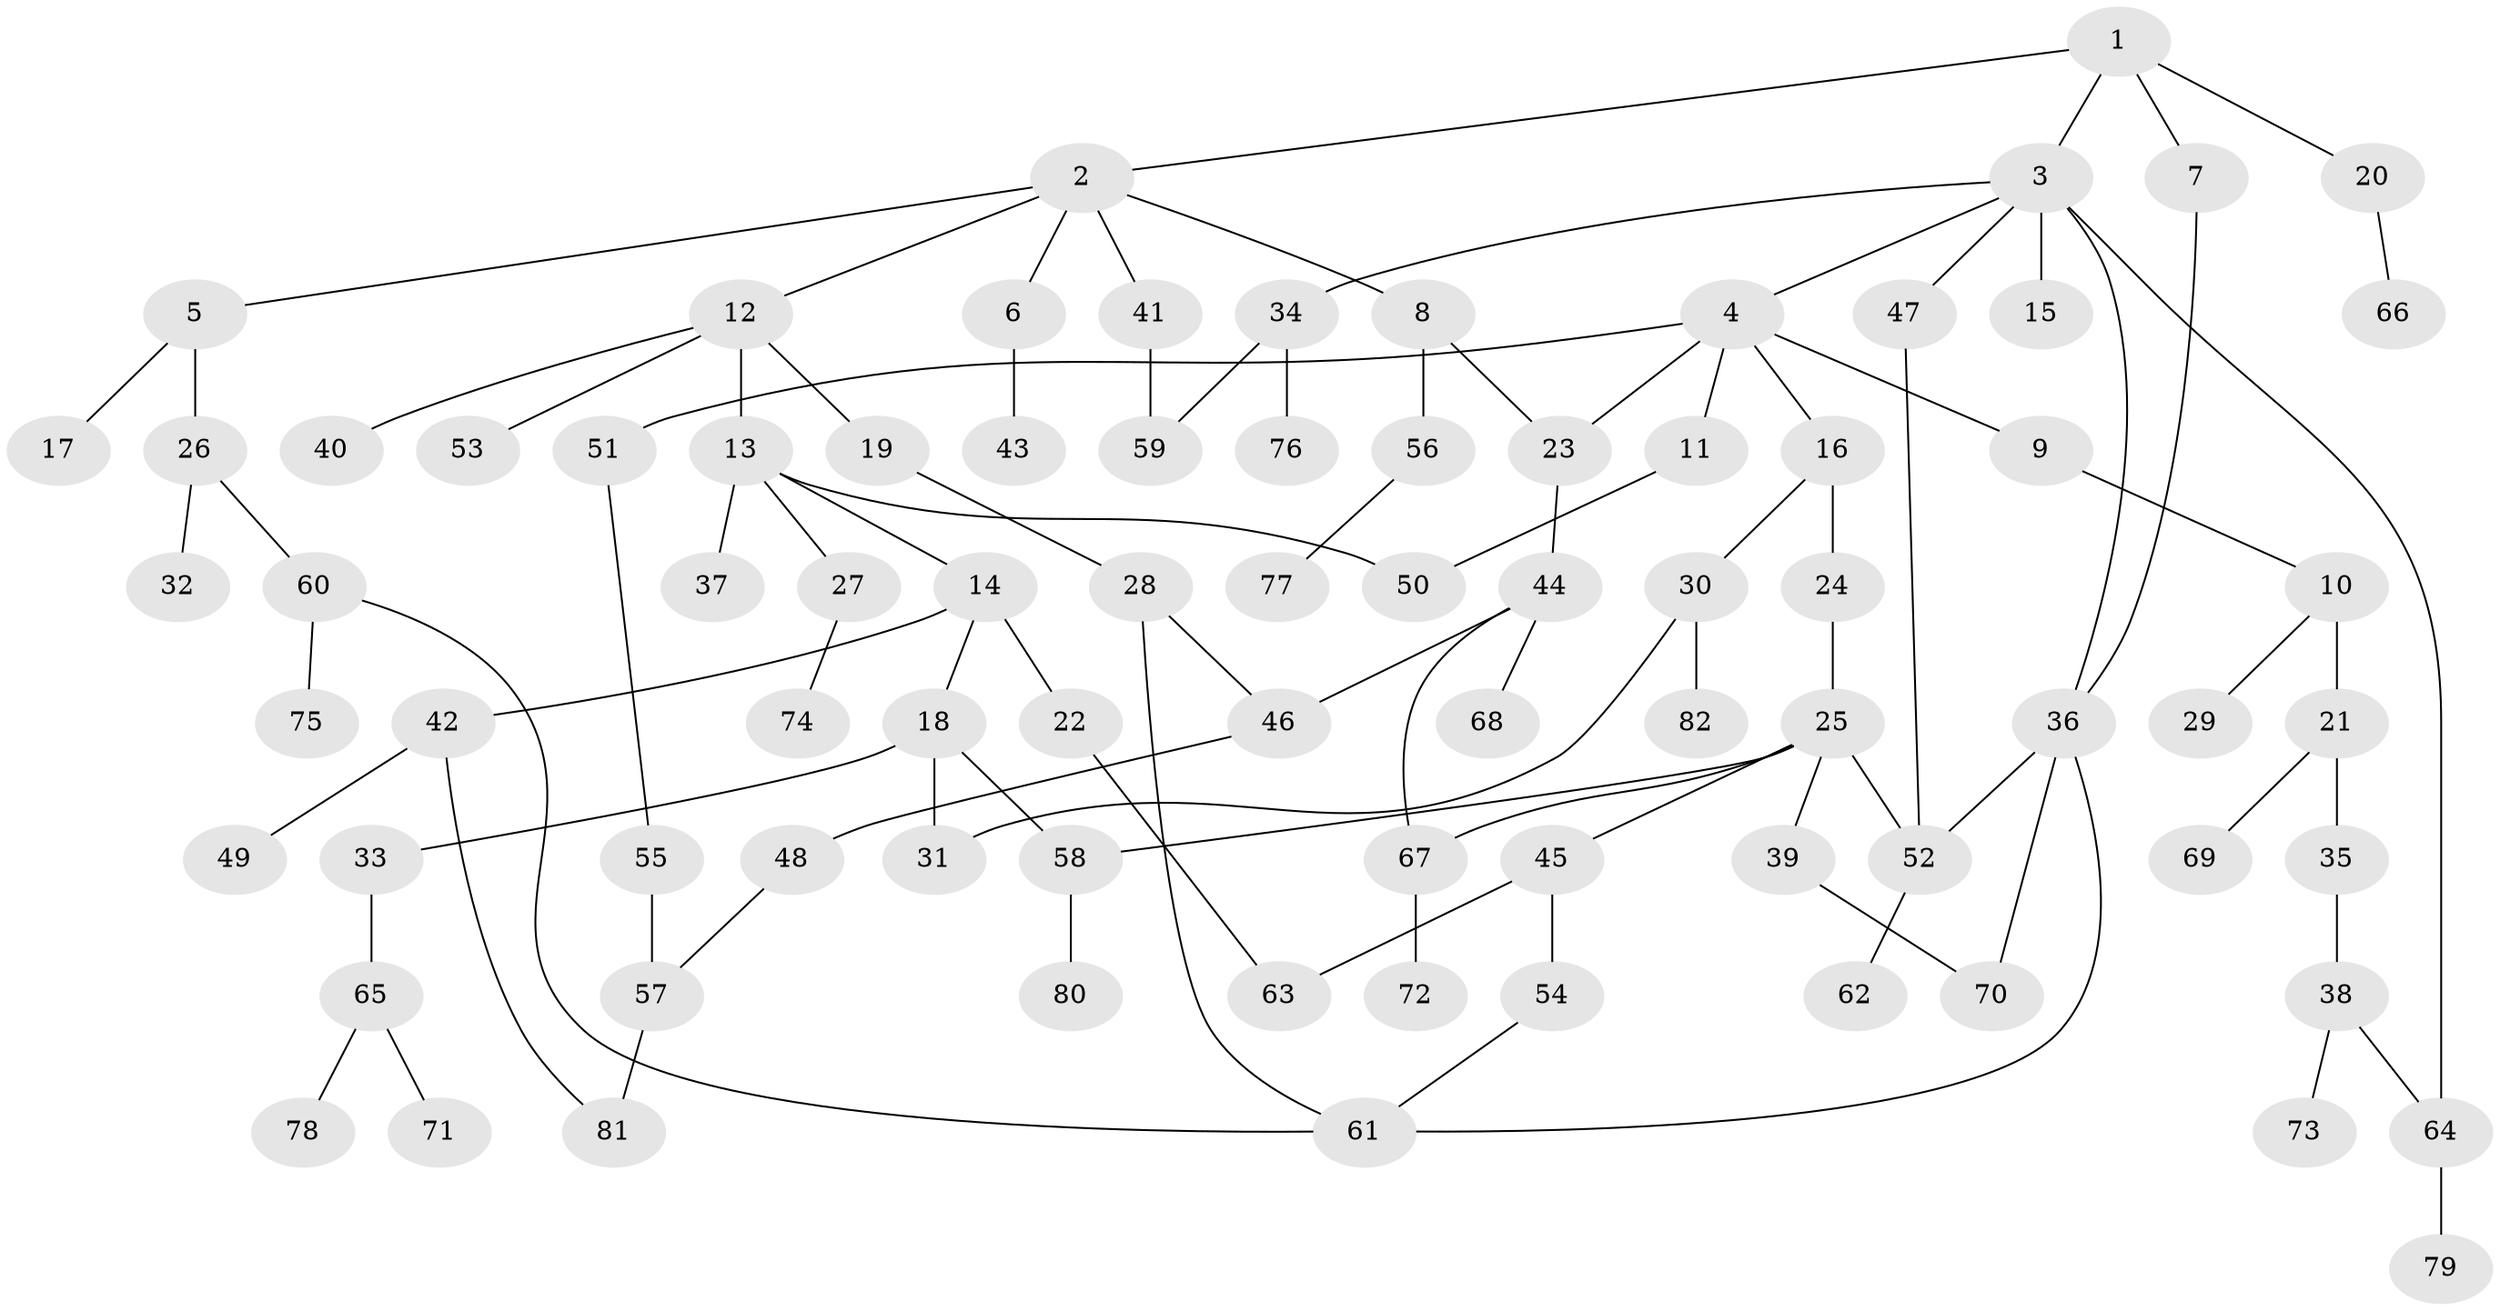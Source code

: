 // coarse degree distribution, {4: 0.05555555555555555, 9: 0.018518518518518517, 6: 0.037037037037037035, 7: 0.05555555555555555, 2: 0.3148148148148148, 3: 0.16666666666666666, 5: 0.037037037037037035, 1: 0.3148148148148148}
// Generated by graph-tools (version 1.1) at 2025/23/03/03/25 07:23:33]
// undirected, 82 vertices, 99 edges
graph export_dot {
graph [start="1"]
  node [color=gray90,style=filled];
  1;
  2;
  3;
  4;
  5;
  6;
  7;
  8;
  9;
  10;
  11;
  12;
  13;
  14;
  15;
  16;
  17;
  18;
  19;
  20;
  21;
  22;
  23;
  24;
  25;
  26;
  27;
  28;
  29;
  30;
  31;
  32;
  33;
  34;
  35;
  36;
  37;
  38;
  39;
  40;
  41;
  42;
  43;
  44;
  45;
  46;
  47;
  48;
  49;
  50;
  51;
  52;
  53;
  54;
  55;
  56;
  57;
  58;
  59;
  60;
  61;
  62;
  63;
  64;
  65;
  66;
  67;
  68;
  69;
  70;
  71;
  72;
  73;
  74;
  75;
  76;
  77;
  78;
  79;
  80;
  81;
  82;
  1 -- 2;
  1 -- 3;
  1 -- 7;
  1 -- 20;
  2 -- 5;
  2 -- 6;
  2 -- 8;
  2 -- 12;
  2 -- 41;
  3 -- 4;
  3 -- 15;
  3 -- 34;
  3 -- 47;
  3 -- 64;
  3 -- 36;
  4 -- 9;
  4 -- 11;
  4 -- 16;
  4 -- 23;
  4 -- 51;
  5 -- 17;
  5 -- 26;
  6 -- 43;
  7 -- 36;
  8 -- 56;
  8 -- 23;
  9 -- 10;
  10 -- 21;
  10 -- 29;
  11 -- 50;
  12 -- 13;
  12 -- 19;
  12 -- 40;
  12 -- 53;
  13 -- 14;
  13 -- 27;
  13 -- 37;
  13 -- 50;
  14 -- 18;
  14 -- 22;
  14 -- 42;
  16 -- 24;
  16 -- 30;
  18 -- 33;
  18 -- 58;
  18 -- 31;
  19 -- 28;
  20 -- 66;
  21 -- 35;
  21 -- 69;
  22 -- 63;
  23 -- 44;
  24 -- 25;
  25 -- 39;
  25 -- 45;
  25 -- 58;
  25 -- 67;
  25 -- 52;
  26 -- 32;
  26 -- 60;
  27 -- 74;
  28 -- 61;
  28 -- 46;
  30 -- 31;
  30 -- 82;
  33 -- 65;
  34 -- 59;
  34 -- 76;
  35 -- 38;
  36 -- 52;
  36 -- 61;
  36 -- 70;
  38 -- 73;
  38 -- 64;
  39 -- 70;
  41 -- 59;
  42 -- 49;
  42 -- 81;
  44 -- 46;
  44 -- 68;
  44 -- 67;
  45 -- 54;
  45 -- 63;
  46 -- 48;
  47 -- 52;
  48 -- 57;
  51 -- 55;
  52 -- 62;
  54 -- 61;
  55 -- 57;
  56 -- 77;
  57 -- 81;
  58 -- 80;
  60 -- 75;
  60 -- 61;
  64 -- 79;
  65 -- 71;
  65 -- 78;
  67 -- 72;
}
